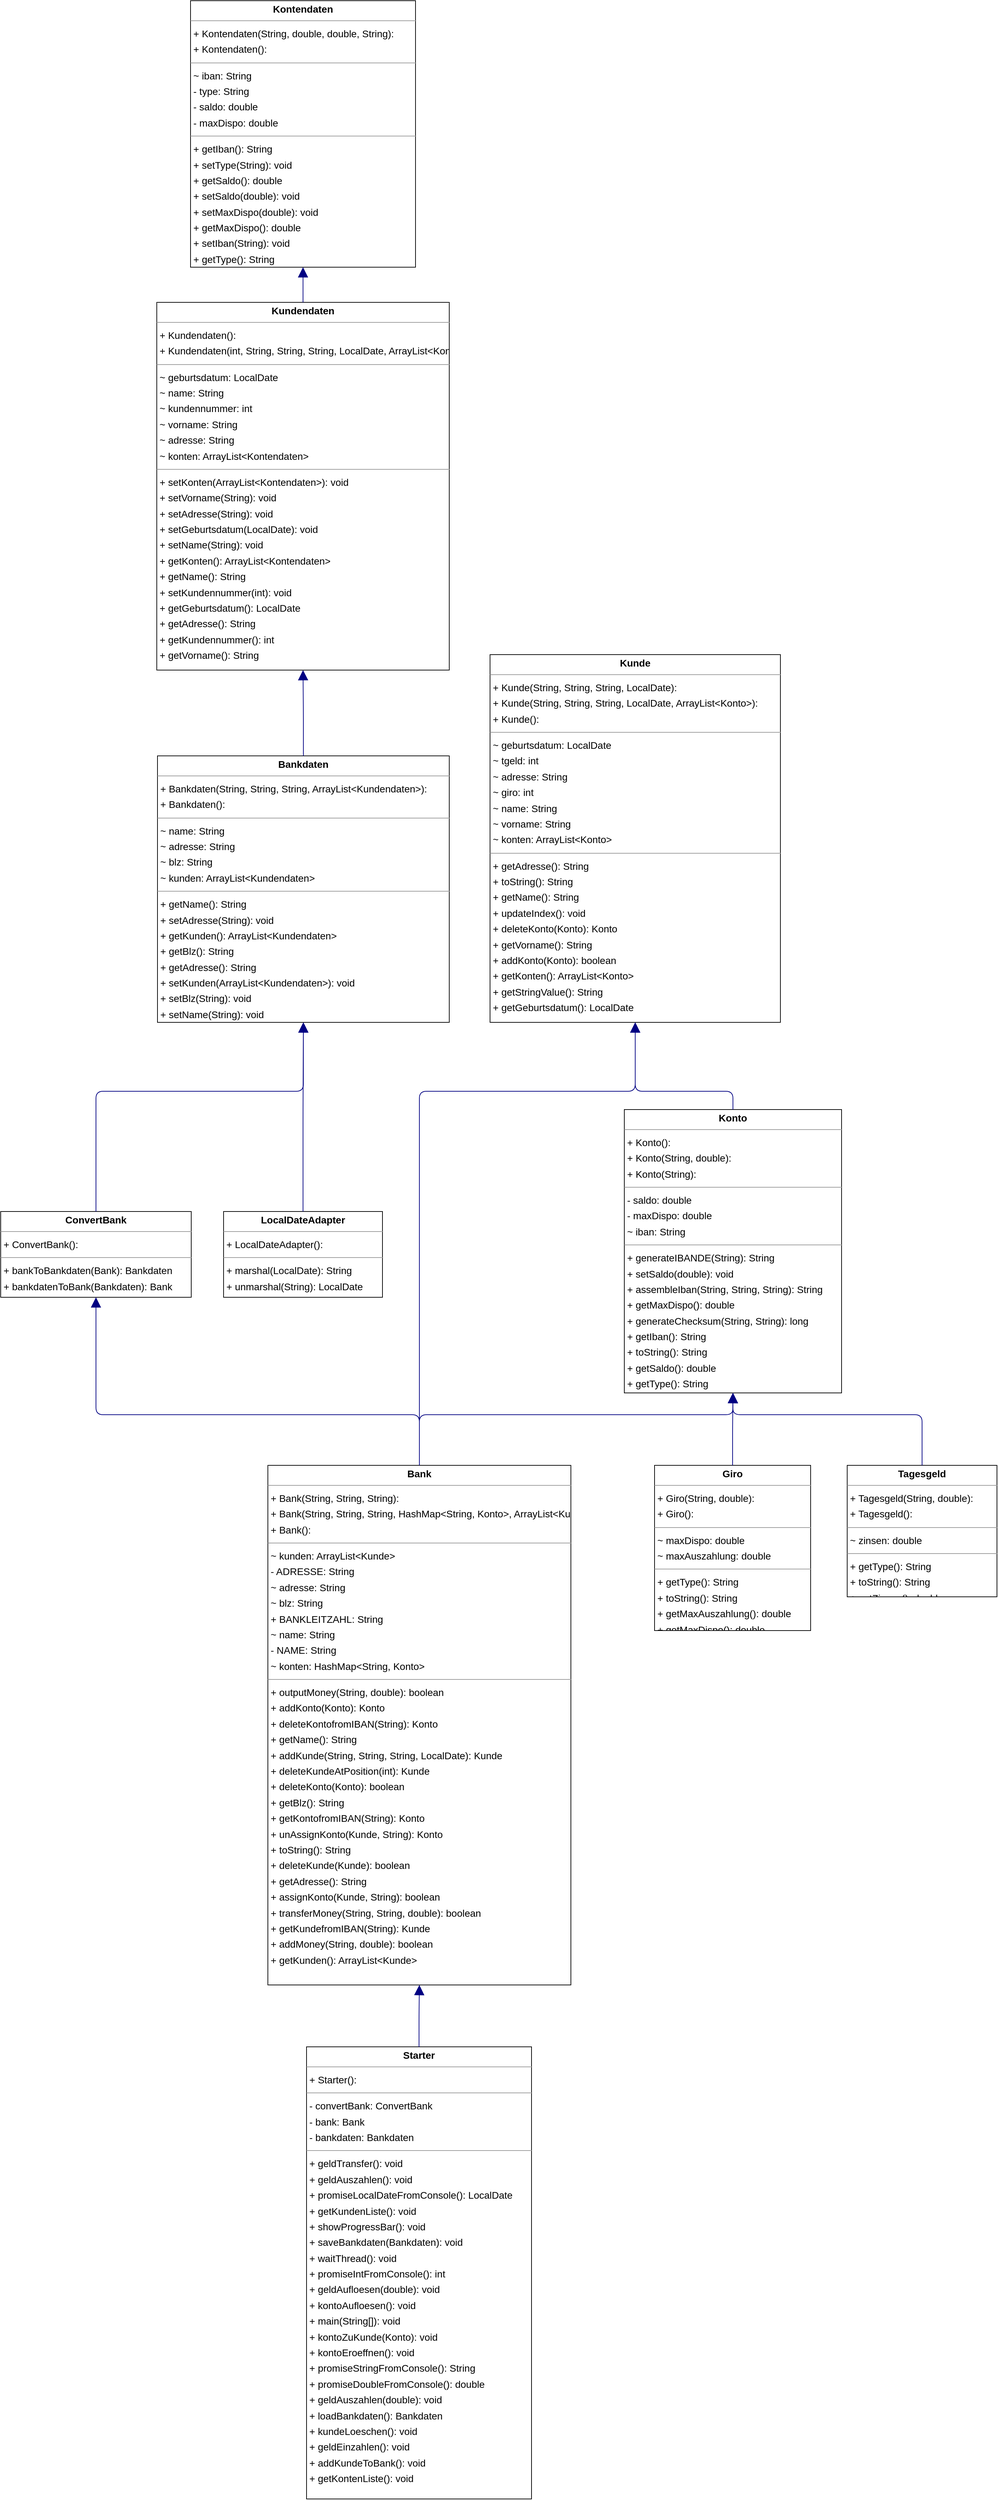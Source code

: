 <mxGraphModel dx="0" dy="0" grid="1" gridSize="10" guides="1" tooltips="1" connect="1" arrows="1" fold="1" page="0" pageScale="1" background="none" math="0" shadow="0">
  <root>
    <mxCell id="0" />
    <mxCell id="1" parent="0" />
    <mxCell id="node3" parent="1" vertex="1" value="&lt;p style=&quot;margin:0px;margin-top:4px;text-align:center;&quot;&gt;&lt;b&gt;Bank&lt;/b&gt;&lt;/p&gt;&lt;hr size=&quot;1&quot;/&gt;&lt;p style=&quot;margin:0 0 0 4px;line-height:1.6;&quot;&gt;+ Bank(String, String, String): &lt;br/&gt;+ Bank(String, String, String, HashMap&amp;lt;String, Konto&amp;gt;, ArrayList&amp;lt;Kunde&amp;gt;): &lt;br/&gt;+ Bank(): &lt;/p&gt;&lt;hr size=&quot;1&quot;/&gt;&lt;p style=&quot;margin:0 0 0 4px;line-height:1.6;&quot;&gt;~ kunden: ArrayList&amp;lt;Kunde&amp;gt;&lt;br/&gt;- ADRESSE: String&lt;br/&gt;~ adresse: String&lt;br/&gt;~ blz: String&lt;br/&gt;+ BANKLEITZAHL: String&lt;br/&gt;~ name: String&lt;br/&gt;- NAME: String&lt;br/&gt;~ konten: HashMap&amp;lt;String, Konto&amp;gt;&lt;/p&gt;&lt;hr size=&quot;1&quot;/&gt;&lt;p style=&quot;margin:0 0 0 4px;line-height:1.6;&quot;&gt;+ outputMoney(String, double): boolean&lt;br/&gt;+ addKonto(Konto): Konto&lt;br/&gt;+ deleteKontofromIBAN(String): Konto&lt;br/&gt;+ getName(): String&lt;br/&gt;+ addKunde(String, String, String, LocalDate): Kunde&lt;br/&gt;+ deleteKundeAtPosition(int): Kunde&lt;br/&gt;+ deleteKonto(Konto): boolean&lt;br/&gt;+ getBlz(): String&lt;br/&gt;+ getKontofromIBAN(String): Konto&lt;br/&gt;+ unAssignKonto(Kunde, String): Konto&lt;br/&gt;+ toString(): String&lt;br/&gt;+ deleteKunde(Kunde): boolean&lt;br/&gt;+ getAdresse(): String&lt;br/&gt;+ assignKonto(Kunde, String): boolean&lt;br/&gt;+ transferMoney(String, String, double): boolean&lt;br/&gt;+ getKundefromIBAN(String): Kunde&lt;br/&gt;+ addMoney(String, double): boolean&lt;br/&gt;+ getKunden(): ArrayList&amp;lt;Kunde&amp;gt;&lt;/p&gt;" style="verticalAlign=top;align=left;overflow=fill;fontSize=14;fontFamily=Helvetica;html=1;rounded=0;shadow=0;comic=0;labelBackgroundColor=none;strokeWidth=1;">
      <mxGeometry x="-802" y="1584" width="431" height="739" as="geometry" />
    </mxCell>
    <mxCell id="node8" parent="1" vertex="1" value="&lt;p style=&quot;margin:0px;margin-top:4px;text-align:center;&quot;&gt;&lt;b&gt;Bankdaten&lt;/b&gt;&lt;/p&gt;&lt;hr size=&quot;1&quot;/&gt;&lt;p style=&quot;margin:0 0 0 4px;line-height:1.6;&quot;&gt;+ Bankdaten(String, String, String, ArrayList&amp;lt;Kundendaten&amp;gt;): &lt;br/&gt;+ Bankdaten(): &lt;/p&gt;&lt;hr size=&quot;1&quot;/&gt;&lt;p style=&quot;margin:0 0 0 4px;line-height:1.6;&quot;&gt;~ name: String&lt;br/&gt;~ adresse: String&lt;br/&gt;~ blz: String&lt;br/&gt;~ kunden: ArrayList&amp;lt;Kundendaten&amp;gt;&lt;/p&gt;&lt;hr size=&quot;1&quot;/&gt;&lt;p style=&quot;margin:0 0 0 4px;line-height:1.6;&quot;&gt;+ getName(): String&lt;br/&gt;+ setAdresse(String): void&lt;br/&gt;+ getKunden(): ArrayList&amp;lt;Kundendaten&amp;gt;&lt;br/&gt;+ getBlz(): String&lt;br/&gt;+ getAdresse(): String&lt;br/&gt;+ setKunden(ArrayList&amp;lt;Kundendaten&amp;gt;): void&lt;br/&gt;+ setBlz(String): void&lt;br/&gt;+ setName(String): void&lt;/p&gt;" style="verticalAlign=top;align=left;overflow=fill;fontSize=14;fontFamily=Helvetica;html=1;rounded=0;shadow=0;comic=0;labelBackgroundColor=none;strokeWidth=1;">
      <mxGeometry x="-959" y="575" width="415" height="379" as="geometry" />
    </mxCell>
    <mxCell id="node5" parent="1" vertex="1" value="&lt;p style=&quot;margin:0px;margin-top:4px;text-align:center;&quot;&gt;&lt;b&gt;ConvertBank&lt;/b&gt;&lt;/p&gt;&lt;hr size=&quot;1&quot;/&gt;&lt;p style=&quot;margin:0 0 0 4px;line-height:1.6;&quot;&gt;+ ConvertBank(): &lt;/p&gt;&lt;hr size=&quot;1&quot;/&gt;&lt;p style=&quot;margin:0 0 0 4px;line-height:1.6;&quot;&gt;+ bankToBankdaten(Bank): Bankdaten&lt;br/&gt;+ bankdatenToBank(Bankdaten): Bank&lt;/p&gt;" style="verticalAlign=top;align=left;overflow=fill;fontSize=14;fontFamily=Helvetica;html=1;rounded=0;shadow=0;comic=0;labelBackgroundColor=none;strokeWidth=1;">
      <mxGeometry x="-1182" y="1223" width="271" height="122" as="geometry" />
    </mxCell>
    <mxCell id="node4" parent="1" vertex="1" value="&lt;p style=&quot;margin:0px;margin-top:4px;text-align:center;&quot;&gt;&lt;b&gt;Giro&lt;/b&gt;&lt;/p&gt;&lt;hr size=&quot;1&quot;/&gt;&lt;p style=&quot;margin:0 0 0 4px;line-height:1.6;&quot;&gt;+ Giro(String, double): &lt;br/&gt;+ Giro(): &lt;/p&gt;&lt;hr size=&quot;1&quot;/&gt;&lt;p style=&quot;margin:0 0 0 4px;line-height:1.6;&quot;&gt;~ maxDispo: double&lt;br/&gt;~ maxAuszahlung: double&lt;/p&gt;&lt;hr size=&quot;1&quot;/&gt;&lt;p style=&quot;margin:0 0 0 4px;line-height:1.6;&quot;&gt;+ getType(): String&lt;br/&gt;+ toString(): String&lt;br/&gt;+ getMaxAuszahlung(): double&lt;br/&gt;+ getMaxDispo(): double&lt;/p&gt;" style="verticalAlign=top;align=left;overflow=fill;fontSize=14;fontFamily=Helvetica;html=1;rounded=0;shadow=0;comic=0;labelBackgroundColor=none;strokeWidth=1;">
      <mxGeometry x="-252" y="1584" width="222" height="235" as="geometry" />
    </mxCell>
    <mxCell id="node7" parent="1" vertex="1" value="&lt;p style=&quot;margin:0px;margin-top:4px;text-align:center;&quot;&gt;&lt;b&gt;Kontendaten&lt;/b&gt;&lt;/p&gt;&lt;hr size=&quot;1&quot;/&gt;&lt;p style=&quot;margin:0 0 0 4px;line-height:1.6;&quot;&gt;+ Kontendaten(String, double, double, String): &lt;br/&gt;+ Kontendaten(): &lt;/p&gt;&lt;hr size=&quot;1&quot;/&gt;&lt;p style=&quot;margin:0 0 0 4px;line-height:1.6;&quot;&gt;~ iban: String&lt;br/&gt;- type: String&lt;br/&gt;- saldo: double&lt;br/&gt;- maxDispo: double&lt;/p&gt;&lt;hr size=&quot;1&quot;/&gt;&lt;p style=&quot;margin:0 0 0 4px;line-height:1.6;&quot;&gt;+ getIban(): String&lt;br/&gt;+ setType(String): void&lt;br/&gt;+ getSaldo(): double&lt;br/&gt;+ setSaldo(double): void&lt;br/&gt;+ setMaxDispo(double): void&lt;br/&gt;+ getMaxDispo(): double&lt;br/&gt;+ setIban(String): void&lt;br/&gt;+ getType(): String&lt;/p&gt;" style="verticalAlign=top;align=left;overflow=fill;fontSize=14;fontFamily=Helvetica;html=1;rounded=0;shadow=0;comic=0;labelBackgroundColor=none;strokeWidth=1;">
      <mxGeometry x="-912" y="-499" width="320" height="379" as="geometry" />
    </mxCell>
    <mxCell id="node9" parent="1" vertex="1" value="&lt;p style=&quot;margin:0px;margin-top:4px;text-align:center;&quot;&gt;&lt;b&gt;Konto&lt;/b&gt;&lt;/p&gt;&lt;hr size=&quot;1&quot;/&gt;&lt;p style=&quot;margin:0 0 0 4px;line-height:1.6;&quot;&gt;+ Konto(): &lt;br/&gt;+ Konto(String, double): &lt;br/&gt;+ Konto(String): &lt;/p&gt;&lt;hr size=&quot;1&quot;/&gt;&lt;p style=&quot;margin:0 0 0 4px;line-height:1.6;&quot;&gt;- saldo: double&lt;br/&gt;- maxDispo: double&lt;br/&gt;~ iban: String&lt;/p&gt;&lt;hr size=&quot;1&quot;/&gt;&lt;p style=&quot;margin:0 0 0 4px;line-height:1.6;&quot;&gt;+ generateIBANDE(String): String&lt;br/&gt;+ setSaldo(double): void&lt;br/&gt;+ assembleIban(String, String, String): String&lt;br/&gt;+ getMaxDispo(): double&lt;br/&gt;+ generateChecksum(String, String): long&lt;br/&gt;+ getIban(): String&lt;br/&gt;+ toString(): String&lt;br/&gt;+ getSaldo(): double&lt;br/&gt;+ getType(): String&lt;/p&gt;" style="verticalAlign=top;align=left;overflow=fill;fontSize=14;fontFamily=Helvetica;html=1;rounded=0;shadow=0;comic=0;labelBackgroundColor=none;strokeWidth=1;">
      <mxGeometry x="-295" y="1078" width="309" height="403" as="geometry" />
    </mxCell>
    <mxCell id="node10" parent="1" vertex="1" value="&lt;p style=&quot;margin:0px;margin-top:4px;text-align:center;&quot;&gt;&lt;b&gt;Kunde&lt;/b&gt;&lt;/p&gt;&lt;hr size=&quot;1&quot;/&gt;&lt;p style=&quot;margin:0 0 0 4px;line-height:1.6;&quot;&gt;+ Kunde(String, String, String, LocalDate): &lt;br/&gt;+ Kunde(String, String, String, LocalDate, ArrayList&amp;lt;Konto&amp;gt;): &lt;br/&gt;+ Kunde(): &lt;/p&gt;&lt;hr size=&quot;1&quot;/&gt;&lt;p style=&quot;margin:0 0 0 4px;line-height:1.6;&quot;&gt;~ geburtsdatum: LocalDate&lt;br/&gt;~ tgeld: int&lt;br/&gt;~ adresse: String&lt;br/&gt;~ giro: int&lt;br/&gt;~ name: String&lt;br/&gt;~ vorname: String&lt;br/&gt;~ konten: ArrayList&amp;lt;Konto&amp;gt;&lt;/p&gt;&lt;hr size=&quot;1&quot;/&gt;&lt;p style=&quot;margin:0 0 0 4px;line-height:1.6;&quot;&gt;+ getAdresse(): String&lt;br/&gt;+ toString(): String&lt;br/&gt;+ getName(): String&lt;br/&gt;+ updateIndex(): void&lt;br/&gt;+ deleteKonto(Konto): Konto&lt;br/&gt;+ getVorname(): String&lt;br/&gt;+ addKonto(Konto): boolean&lt;br/&gt;+ getKonten(): ArrayList&amp;lt;Konto&amp;gt;&lt;br/&gt;+ getStringValue(): String&lt;br/&gt;+ getGeburtsdatum(): LocalDate&lt;/p&gt;" style="verticalAlign=top;align=left;overflow=fill;fontSize=14;fontFamily=Helvetica;html=1;rounded=0;shadow=0;comic=0;labelBackgroundColor=none;strokeWidth=1;">
      <mxGeometry x="-486" y="431" width="413" height="523" as="geometry" />
    </mxCell>
    <mxCell id="node2" parent="1" vertex="1" value="&lt;p style=&quot;margin:0px;margin-top:4px;text-align:center;&quot;&gt;&lt;b&gt;Kundendaten&lt;/b&gt;&lt;/p&gt;&lt;hr size=&quot;1&quot;/&gt;&lt;p style=&quot;margin:0 0 0 4px;line-height:1.6;&quot;&gt;+ Kundendaten(): &lt;br/&gt;+ Kundendaten(int, String, String, String, LocalDate, ArrayList&amp;lt;Kontendaten&amp;gt;): &lt;/p&gt;&lt;hr size=&quot;1&quot;/&gt;&lt;p style=&quot;margin:0 0 0 4px;line-height:1.6;&quot;&gt;~ geburtsdatum: LocalDate&lt;br/&gt;~ name: String&lt;br/&gt;~ kundennummer: int&lt;br/&gt;~ vorname: String&lt;br/&gt;~ adresse: String&lt;br/&gt;~ konten: ArrayList&amp;lt;Kontendaten&amp;gt;&lt;/p&gt;&lt;hr size=&quot;1&quot;/&gt;&lt;p style=&quot;margin:0 0 0 4px;line-height:1.6;&quot;&gt;+ setKonten(ArrayList&amp;lt;Kontendaten&amp;gt;): void&lt;br/&gt;+ setVorname(String): void&lt;br/&gt;+ setAdresse(String): void&lt;br/&gt;+ setGeburtsdatum(LocalDate): void&lt;br/&gt;+ setName(String): void&lt;br/&gt;+ getKonten(): ArrayList&amp;lt;Kontendaten&amp;gt;&lt;br/&gt;+ getName(): String&lt;br/&gt;+ setKundennummer(int): void&lt;br/&gt;+ getGeburtsdatum(): LocalDate&lt;br/&gt;+ getAdresse(): String&lt;br/&gt;+ getKundennummer(): int&lt;br/&gt;+ getVorname(): String&lt;/p&gt;" style="verticalAlign=top;align=left;overflow=fill;fontSize=14;fontFamily=Helvetica;html=1;rounded=0;shadow=0;comic=0;labelBackgroundColor=none;strokeWidth=1;">
      <mxGeometry x="-960" y="-70" width="416" height="523" as="geometry" />
    </mxCell>
    <mxCell id="node6" parent="1" vertex="1" value="&lt;p style=&quot;margin:0px;margin-top:4px;text-align:center;&quot;&gt;&lt;b&gt;LocalDateAdapter&lt;/b&gt;&lt;/p&gt;&lt;hr size=&quot;1&quot;/&gt;&lt;p style=&quot;margin:0 0 0 4px;line-height:1.6;&quot;&gt;+ LocalDateAdapter(): &lt;/p&gt;&lt;hr size=&quot;1&quot;/&gt;&lt;p style=&quot;margin:0 0 0 4px;line-height:1.6;&quot;&gt;+ marshal(LocalDate): String&lt;br/&gt;+ unmarshal(String): LocalDate&lt;/p&gt;" style="verticalAlign=top;align=left;overflow=fill;fontSize=14;fontFamily=Helvetica;html=1;rounded=0;shadow=0;comic=0;labelBackgroundColor=none;strokeWidth=1;">
      <mxGeometry x="-865" y="1223" width="226" height="122" as="geometry" />
    </mxCell>
    <mxCell id="node0" parent="1" vertex="1" value="&lt;p style=&quot;margin:0px;margin-top:4px;text-align:center;&quot;&gt;&lt;b&gt;Starter&lt;/b&gt;&lt;/p&gt;&lt;hr size=&quot;1&quot;/&gt;&lt;p style=&quot;margin:0 0 0 4px;line-height:1.6;&quot;&gt;+ Starter(): &lt;/p&gt;&lt;hr size=&quot;1&quot;/&gt;&lt;p style=&quot;margin:0 0 0 4px;line-height:1.6;&quot;&gt;- convertBank: ConvertBank&lt;br/&gt;- bank: Bank&lt;br/&gt;- bankdaten: Bankdaten&lt;/p&gt;&lt;hr size=&quot;1&quot;/&gt;&lt;p style=&quot;margin:0 0 0 4px;line-height:1.6;&quot;&gt;+ geldTransfer(): void&lt;br/&gt;+ geldAuszahlen(): void&lt;br/&gt;+ promiseLocalDateFromConsole(): LocalDate&lt;br/&gt;+ getKundenListe(): void&lt;br/&gt;+ showProgressBar(): void&lt;br/&gt;+ saveBankdaten(Bankdaten): void&lt;br/&gt;+ waitThread(): void&lt;br/&gt;+ promiseIntFromConsole(): int&lt;br/&gt;+ geldAufloesen(double): void&lt;br/&gt;+ kontoAufloesen(): void&lt;br/&gt;+ main(String[]): void&lt;br/&gt;+ kontoZuKunde(Konto): void&lt;br/&gt;+ kontoEroeffnen(): void&lt;br/&gt;+ promiseStringFromConsole(): String&lt;br/&gt;+ promiseDoubleFromConsole(): double&lt;br/&gt;+ geldAuszahlen(double): void&lt;br/&gt;+ loadBankdaten(): Bankdaten&lt;br/&gt;+ kundeLoeschen(): void&lt;br/&gt;+ geldEinzahlen(): void&lt;br/&gt;+ addKundeToBank(): void&lt;br/&gt;+ getKontenListe(): void&lt;/p&gt;" style="verticalAlign=top;align=left;overflow=fill;fontSize=14;fontFamily=Helvetica;html=1;rounded=0;shadow=0;comic=0;labelBackgroundColor=none;strokeWidth=1;">
      <mxGeometry x="-747" y="2411" width="320" height="643" as="geometry" />
    </mxCell>
    <mxCell id="node1" parent="1" vertex="1" value="&lt;p style=&quot;margin:0px;margin-top:4px;text-align:center;&quot;&gt;&lt;b&gt;Tagesgeld&lt;/b&gt;&lt;/p&gt;&lt;hr size=&quot;1&quot;/&gt;&lt;p style=&quot;margin:0 0 0 4px;line-height:1.6;&quot;&gt;+ Tagesgeld(String, double): &lt;br/&gt;+ Tagesgeld(): &lt;/p&gt;&lt;hr size=&quot;1&quot;/&gt;&lt;p style=&quot;margin:0 0 0 4px;line-height:1.6;&quot;&gt;~ zinsen: double&lt;/p&gt;&lt;hr size=&quot;1&quot;/&gt;&lt;p style=&quot;margin:0 0 0 4px;line-height:1.6;&quot;&gt;+ getType(): String&lt;br/&gt;+ toString(): String&lt;br/&gt;+ getZinsen(): double&lt;/p&gt;" style="verticalAlign=top;align=left;overflow=fill;fontSize=14;fontFamily=Helvetica;html=1;rounded=0;shadow=0;comic=0;labelBackgroundColor=none;strokeWidth=1;">
      <mxGeometry x="22" y="1584" width="213" height="187" as="geometry" />
    </mxCell>
    <mxCell id="edge6" edge="1" value="" parent="1" source="node3" target="node5" style="html=1;rounded=1;edgeStyle=orthogonalEdgeStyle;dashed=0;startArrow=none;endArrow=block;endSize=12;strokeColor=#000082;exitX=0.500;exitY=0.000;exitDx=0;exitDy=0;entryX=0.500;entryY=1.000;entryDx=0;entryDy=0;">
      <mxGeometry width="50" height="50" relative="1" as="geometry">
        <Array as="points">
          <mxPoint x="-587" y="1512" />
          <mxPoint x="-1047" y="1512" />
        </Array>
      </mxGeometry>
    </mxCell>
    <mxCell id="edge3" edge="1" value="" parent="1" source="node3" target="node9" style="html=1;rounded=1;edgeStyle=orthogonalEdgeStyle;dashed=0;startArrow=none;endArrow=block;endSize=12;strokeColor=#000082;exitX=0.500;exitY=0.000;exitDx=0;exitDy=0;entryX=0.500;entryY=1.000;entryDx=0;entryDy=0;">
      <mxGeometry width="50" height="50" relative="1" as="geometry">
        <Array as="points">
          <mxPoint x="-587" y="1512" />
          <mxPoint x="-141" y="1512" />
        </Array>
      </mxGeometry>
    </mxCell>
    <mxCell id="edge4" edge="1" value="" parent="1" source="node3" target="node10" style="html=1;rounded=1;edgeStyle=orthogonalEdgeStyle;dashed=0;startArrow=none;endArrow=block;endSize=12;strokeColor=#000082;exitX=0.500;exitY=0.000;exitDx=0;exitDy=0;entryX=0.500;entryY=1.000;entryDx=0;entryDy=0;">
      <mxGeometry width="50" height="50" relative="1" as="geometry">
        <Array as="points">
          <mxPoint x="-587" y="1052" />
          <mxPoint x="-280" y="1052" />
        </Array>
      </mxGeometry>
    </mxCell>
    <mxCell id="edge9" edge="1" value="" parent="1" source="node8" target="node2" style="html=1;rounded=1;edgeStyle=orthogonalEdgeStyle;dashed=0;startArrow=none;endArrow=block;endSize=12;strokeColor=#000082;exitX=0.500;exitY=0.000;exitDx=0;exitDy=0;entryX=0.500;entryY=1.000;entryDx=0;entryDy=0;">
      <mxGeometry width="50" height="50" relative="1" as="geometry">
        <Array as="points" />
      </mxGeometry>
    </mxCell>
    <mxCell id="edge7" edge="1" value="" parent="1" source="node5" target="node8" style="html=1;rounded=1;edgeStyle=orthogonalEdgeStyle;dashed=0;startArrow=none;endArrow=block;endSize=12;strokeColor=#000082;exitX=0.500;exitY=0.000;exitDx=0;exitDy=0;entryX=0.500;entryY=1.000;entryDx=0;entryDy=0;">
      <mxGeometry width="50" height="50" relative="1" as="geometry">
        <Array as="points">
          <mxPoint x="-1047" y="1052" />
          <mxPoint x="-752" y="1052" />
        </Array>
      </mxGeometry>
    </mxCell>
    <mxCell id="edge0" edge="1" value="" parent="1" source="node4" target="node9" style="html=1;rounded=1;edgeStyle=orthogonalEdgeStyle;dashed=0;startArrow=none;endArrow=block;endSize=12;strokeColor=#000082;exitX=0.500;exitY=0.000;exitDx=0;exitDy=0;entryX=0.500;entryY=1.000;entryDx=0;entryDy=0;">
      <mxGeometry width="50" height="50" relative="1" as="geometry">
        <Array as="points" />
      </mxGeometry>
    </mxCell>
    <mxCell id="edge5" edge="1" value="" parent="1" source="node9" target="node10" style="html=1;rounded=1;edgeStyle=orthogonalEdgeStyle;dashed=0;startArrow=none;endArrow=block;endSize=12;strokeColor=#000082;exitX=0.500;exitY=0.000;exitDx=0;exitDy=0;entryX=0.500;entryY=1.000;entryDx=0;entryDy=0;">
      <mxGeometry width="50" height="50" relative="1" as="geometry">
        <Array as="points">
          <mxPoint x="-141" y="1052" />
          <mxPoint x="-280" y="1052" />
        </Array>
      </mxGeometry>
    </mxCell>
    <mxCell id="edge10" edge="1" value="" parent="1" source="node2" target="node7" style="html=1;rounded=1;edgeStyle=orthogonalEdgeStyle;dashed=0;startArrow=none;endArrow=block;endSize=12;strokeColor=#000082;exitX=0.500;exitY=0.000;exitDx=0;exitDy=0;entryX=0.500;entryY=1.000;entryDx=0;entryDy=0;">
      <mxGeometry width="50" height="50" relative="1" as="geometry">
        <Array as="points" />
      </mxGeometry>
    </mxCell>
    <mxCell id="edge8" edge="1" value="" parent="1" source="node6" target="node8" style="html=1;rounded=1;edgeStyle=orthogonalEdgeStyle;dashed=0;startArrow=none;endArrow=block;endSize=12;strokeColor=#000082;exitX=0.500;exitY=0.000;exitDx=0;exitDy=0;entryX=0.500;entryY=1.000;entryDx=0;entryDy=0;">
      <mxGeometry width="50" height="50" relative="1" as="geometry">
        <Array as="points" />
      </mxGeometry>
    </mxCell>
    <mxCell id="edge2" edge="1" value="" parent="1" source="node0" target="node3" style="html=1;rounded=1;edgeStyle=orthogonalEdgeStyle;dashed=0;startArrow=none;endArrow=block;endSize=12;strokeColor=#000082;exitX=0.500;exitY=0.000;exitDx=0;exitDy=0;entryX=0.500;entryY=1.000;entryDx=0;entryDy=0;">
      <mxGeometry width="50" height="50" relative="1" as="geometry">
        <Array as="points" />
      </mxGeometry>
    </mxCell>
    <mxCell id="edge1" edge="1" value="" parent="1" source="node1" target="node9" style="html=1;rounded=1;edgeStyle=orthogonalEdgeStyle;dashed=0;startArrow=none;endArrow=block;endSize=12;strokeColor=#000082;exitX=0.500;exitY=0.000;exitDx=0;exitDy=0;entryX=0.500;entryY=1.000;entryDx=0;entryDy=0;">
      <mxGeometry width="50" height="50" relative="1" as="geometry">
        <Array as="points">
          <mxPoint x="128" y="1512" />
          <mxPoint x="-141" y="1512" />
        </Array>
      </mxGeometry>
    </mxCell>
  </root>
</mxGraphModel>